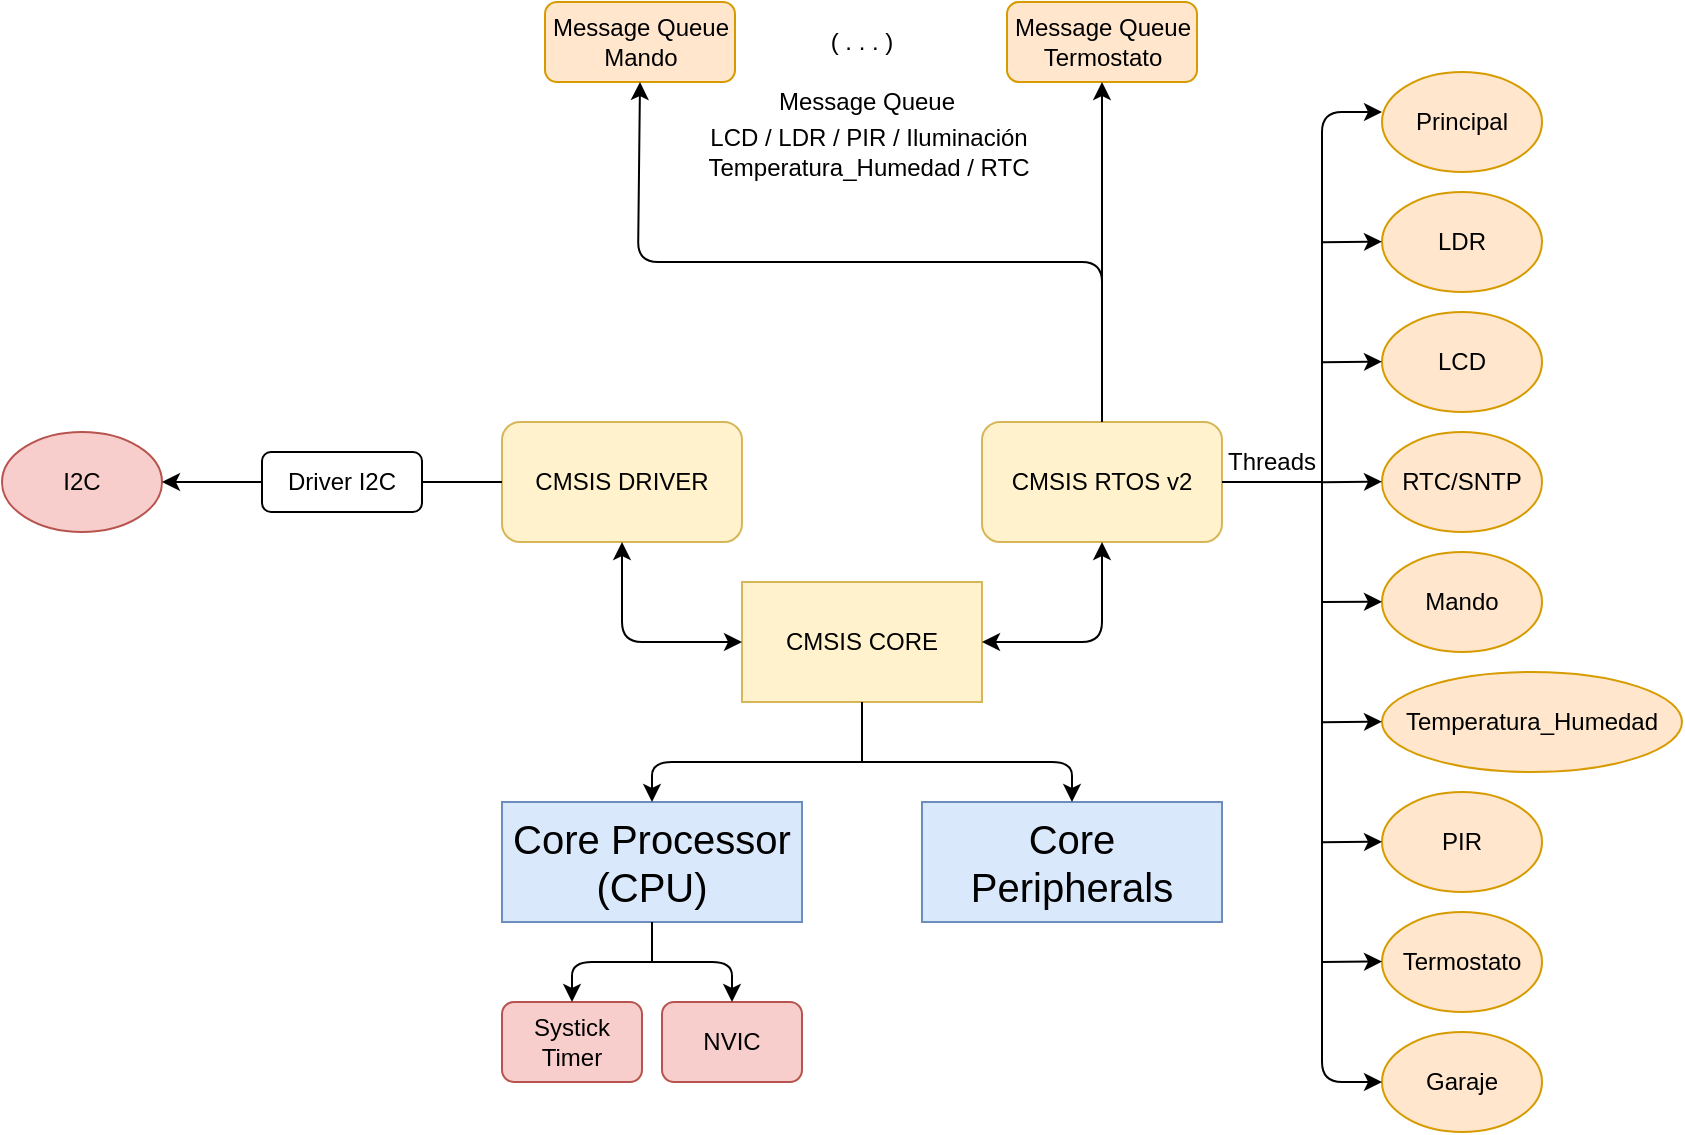 <mxfile version="13.9.9" type="device"><diagram id="dhGI02WU6yepF12g4Fa4" name="Página-1"><mxGraphModel dx="2012" dy="718" grid="1" gridSize="10" guides="1" tooltips="1" connect="1" arrows="1" fold="1" page="1" pageScale="1" pageWidth="827" pageHeight="1169" math="0" shadow="0"><root><mxCell id="0"/><mxCell id="1" parent="0"/><mxCell id="x9Kl-PmqSXFl-xGOL5Xh-1" value="&lt;span style=&quot;font-size: 20px&quot;&gt;Core Processor&lt;br&gt;(CPU)&lt;br&gt;&lt;/span&gt;" style="rounded=0;whiteSpace=wrap;html=1;fillColor=#dae8fc;strokeColor=#6c8ebf;" parent="1" vertex="1"><mxGeometry x="220" y="410" width="150" height="60" as="geometry"/></mxCell><mxCell id="x9Kl-PmqSXFl-xGOL5Xh-2" value="CMSIS CORE" style="rounded=0;whiteSpace=wrap;html=1;fillColor=#fff2cc;strokeColor=#d6b656;" parent="1" vertex="1"><mxGeometry x="340" y="300" width="120" height="60" as="geometry"/></mxCell><mxCell id="x9Kl-PmqSXFl-xGOL5Xh-3" value="CMSIS DRIVER" style="rounded=1;whiteSpace=wrap;html=1;fillColor=#fff2cc;strokeColor=#d6b656;" parent="1" vertex="1"><mxGeometry x="220" y="220" width="120" height="60" as="geometry"/></mxCell><mxCell id="x9Kl-PmqSXFl-xGOL5Xh-5" value="CMSIS RTOS v2" style="rounded=1;whiteSpace=wrap;html=1;fillColor=#fff2cc;strokeColor=#d6b656;" parent="1" vertex="1"><mxGeometry x="460" y="220" width="120" height="60" as="geometry"/></mxCell><mxCell id="x9Kl-PmqSXFl-xGOL5Xh-8" value="" style="endArrow=classic;startArrow=classic;html=1;entryX=0.5;entryY=1;entryDx=0;entryDy=0;" parent="1" target="x9Kl-PmqSXFl-xGOL5Xh-5" edge="1"><mxGeometry width="50" height="50" relative="1" as="geometry"><mxPoint x="460" y="330" as="sourcePoint"/><mxPoint x="510" y="280" as="targetPoint"/><Array as="points"><mxPoint x="520" y="330"/></Array></mxGeometry></mxCell><mxCell id="x9Kl-PmqSXFl-xGOL5Xh-9" value="" style="endArrow=classic;startArrow=classic;html=1;exitX=0.5;exitY=1;exitDx=0;exitDy=0;" parent="1" source="x9Kl-PmqSXFl-xGOL5Xh-3" edge="1"><mxGeometry width="50" height="50" relative="1" as="geometry"><mxPoint x="290" y="380" as="sourcePoint"/><mxPoint x="340" y="330" as="targetPoint"/><Array as="points"><mxPoint x="280" y="330"/></Array></mxGeometry></mxCell><mxCell id="x9Kl-PmqSXFl-xGOL5Xh-12" value="Principal" style="ellipse;whiteSpace=wrap;html=1;fillColor=#ffe6cc;strokeColor=#d79b00;" parent="1" vertex="1"><mxGeometry x="660" y="45" width="80" height="50" as="geometry"/></mxCell><mxCell id="x9Kl-PmqSXFl-xGOL5Xh-14" value="LDR" style="ellipse;whiteSpace=wrap;html=1;fillColor=#ffe6cc;strokeColor=#d79b00;" parent="1" vertex="1"><mxGeometry x="660" y="105" width="80" height="50" as="geometry"/></mxCell><mxCell id="x9Kl-PmqSXFl-xGOL5Xh-15" value="LCD" style="ellipse;whiteSpace=wrap;html=1;fillColor=#ffe6cc;strokeColor=#d79b00;" parent="1" vertex="1"><mxGeometry x="660" y="165" width="80" height="50" as="geometry"/></mxCell><mxCell id="x9Kl-PmqSXFl-xGOL5Xh-16" value="RTC/SNTP" style="ellipse;whiteSpace=wrap;html=1;fillColor=#ffe6cc;strokeColor=#d79b00;" parent="1" vertex="1"><mxGeometry x="660" y="225" width="80" height="50" as="geometry"/></mxCell><mxCell id="x9Kl-PmqSXFl-xGOL5Xh-17" value="Mando" style="ellipse;whiteSpace=wrap;html=1;fillColor=#ffe6cc;strokeColor=#d79b00;" parent="1" vertex="1"><mxGeometry x="660" y="285" width="80" height="50" as="geometry"/></mxCell><mxCell id="x9Kl-PmqSXFl-xGOL5Xh-19" value="Temperatura_Humedad" style="ellipse;whiteSpace=wrap;html=1;fillColor=#ffe6cc;strokeColor=#d79b00;" parent="1" vertex="1"><mxGeometry x="660" y="345" width="150" height="50" as="geometry"/></mxCell><mxCell id="x9Kl-PmqSXFl-xGOL5Xh-20" value="PIR" style="ellipse;whiteSpace=wrap;html=1;fillColor=#ffe6cc;strokeColor=#d79b00;" parent="1" vertex="1"><mxGeometry x="660" y="405" width="80" height="50" as="geometry"/></mxCell><mxCell id="x9Kl-PmqSXFl-xGOL5Xh-21" value="Termostato" style="ellipse;whiteSpace=wrap;html=1;fillColor=#ffe6cc;strokeColor=#d79b00;" parent="1" vertex="1"><mxGeometry x="660" y="465" width="80" height="50" as="geometry"/></mxCell><mxCell id="x9Kl-PmqSXFl-xGOL5Xh-22" value="Garaje" style="ellipse;whiteSpace=wrap;html=1;fillColor=#ffe6cc;strokeColor=#d79b00;" parent="1" vertex="1"><mxGeometry x="660" y="525" width="80" height="50" as="geometry"/></mxCell><mxCell id="x9Kl-PmqSXFl-xGOL5Xh-23" value="" style="endArrow=none;html=1;" parent="1" edge="1"><mxGeometry width="50" height="50" relative="1" as="geometry"><mxPoint x="580" y="250" as="sourcePoint"/><mxPoint x="630" y="250" as="targetPoint"/></mxGeometry></mxCell><mxCell id="x9Kl-PmqSXFl-xGOL5Xh-24" value="" style="endArrow=classic;html=1;entryX=0;entryY=0.4;entryDx=0;entryDy=0;entryPerimeter=0;" parent="1" target="x9Kl-PmqSXFl-xGOL5Xh-12" edge="1"><mxGeometry width="50" height="50" relative="1" as="geometry"><mxPoint x="630" y="310" as="sourcePoint"/><mxPoint x="670" y="260" as="targetPoint"/><Array as="points"><mxPoint x="630" y="65"/></Array></mxGeometry></mxCell><mxCell id="x9Kl-PmqSXFl-xGOL5Xh-25" value="" style="endArrow=classic;html=1;" parent="1" edge="1"><mxGeometry width="50" height="50" relative="1" as="geometry"><mxPoint x="630" y="130.17" as="sourcePoint"/><mxPoint x="660" y="129.83" as="targetPoint"/></mxGeometry></mxCell><mxCell id="x9Kl-PmqSXFl-xGOL5Xh-26" value="" style="endArrow=classic;html=1;" parent="1" edge="1"><mxGeometry width="50" height="50" relative="1" as="geometry"><mxPoint x="630" y="190.17" as="sourcePoint"/><mxPoint x="660" y="189.83" as="targetPoint"/></mxGeometry></mxCell><mxCell id="x9Kl-PmqSXFl-xGOL5Xh-27" value="" style="endArrow=classic;html=1;" parent="1" edge="1"><mxGeometry width="50" height="50" relative="1" as="geometry"><mxPoint x="630" y="250.17" as="sourcePoint"/><mxPoint x="660" y="249.83" as="targetPoint"/></mxGeometry></mxCell><mxCell id="x9Kl-PmqSXFl-xGOL5Xh-29" value="" style="endArrow=classic;html=1;" parent="1" edge="1"><mxGeometry width="50" height="50" relative="1" as="geometry"><mxPoint x="630" y="370.17" as="sourcePoint"/><mxPoint x="660" y="369.83" as="targetPoint"/></mxGeometry></mxCell><mxCell id="x9Kl-PmqSXFl-xGOL5Xh-30" value="" style="endArrow=classic;html=1;entryX=0;entryY=0.5;entryDx=0;entryDy=0;" parent="1" target="x9Kl-PmqSXFl-xGOL5Xh-22" edge="1"><mxGeometry width="50" height="50" relative="1" as="geometry"><mxPoint x="630" y="310" as="sourcePoint"/><mxPoint x="670" y="260" as="targetPoint"/><Array as="points"><mxPoint x="630" y="550"/></Array></mxGeometry></mxCell><mxCell id="x9Kl-PmqSXFl-xGOL5Xh-32" value="" style="endArrow=classic;html=1;" parent="1" edge="1"><mxGeometry width="50" height="50" relative="1" as="geometry"><mxPoint x="630" y="310" as="sourcePoint"/><mxPoint x="660" y="309.88" as="targetPoint"/></mxGeometry></mxCell><mxCell id="x9Kl-PmqSXFl-xGOL5Xh-33" value="" style="endArrow=classic;html=1;" parent="1" edge="1"><mxGeometry width="50" height="50" relative="1" as="geometry"><mxPoint x="630" y="430.12" as="sourcePoint"/><mxPoint x="660" y="429.88" as="targetPoint"/></mxGeometry></mxCell><mxCell id="x9Kl-PmqSXFl-xGOL5Xh-34" value="" style="endArrow=classic;html=1;" parent="1" edge="1"><mxGeometry width="50" height="50" relative="1" as="geometry"><mxPoint x="630" y="490" as="sourcePoint"/><mxPoint x="660" y="489.76" as="targetPoint"/></mxGeometry></mxCell><mxCell id="x9Kl-PmqSXFl-xGOL5Xh-35" value="Threads" style="text;html=1;strokeColor=none;fillColor=none;align=center;verticalAlign=middle;whiteSpace=wrap;rounded=0;" parent="1" vertex="1"><mxGeometry x="585" y="230" width="40" height="20" as="geometry"/></mxCell><mxCell id="x9Kl-PmqSXFl-xGOL5Xh-37" value="I2C" style="ellipse;whiteSpace=wrap;html=1;fillColor=#f8cecc;strokeColor=#b85450;" parent="1" vertex="1"><mxGeometry x="-30" y="225" width="80" height="50" as="geometry"/></mxCell><mxCell id="x9Kl-PmqSXFl-xGOL5Xh-40" value="" style="endArrow=none;html=1;" parent="1" edge="1"><mxGeometry width="50" height="50" relative="1" as="geometry"><mxPoint x="220" y="250" as="sourcePoint"/><mxPoint x="160" y="250" as="targetPoint"/></mxGeometry></mxCell><mxCell id="x9Kl-PmqSXFl-xGOL5Xh-43" value="" style="endArrow=classic;html=1;entryX=1;entryY=0.5;entryDx=0;entryDy=0;" parent="1" target="x9Kl-PmqSXFl-xGOL5Xh-47" edge="1"><mxGeometry width="50" height="50" relative="1" as="geometry"><mxPoint x="160" y="250" as="sourcePoint"/><mxPoint x="130" y="250" as="targetPoint"/></mxGeometry></mxCell><mxCell id="x9Kl-PmqSXFl-xGOL5Xh-47" value="Driver I2C" style="rounded=1;whiteSpace=wrap;html=1;" parent="1" vertex="1"><mxGeometry x="100" y="235" width="80" height="30" as="geometry"/></mxCell><mxCell id="x9Kl-PmqSXFl-xGOL5Xh-50" value="" style="endArrow=classic;html=1;exitX=0;exitY=0.5;exitDx=0;exitDy=0;" parent="1" edge="1" source="x9Kl-PmqSXFl-xGOL5Xh-47"><mxGeometry width="50" height="50" relative="1" as="geometry"><mxPoint x="30" y="250.0" as="sourcePoint"/><mxPoint x="50" y="250" as="targetPoint"/></mxGeometry></mxCell><mxCell id="x9Kl-PmqSXFl-xGOL5Xh-53" value="&lt;span style=&quot;font-size: 20px&quot;&gt;Core Peripherals&lt;br&gt;&lt;/span&gt;" style="rounded=0;whiteSpace=wrap;html=1;fillColor=#dae8fc;strokeColor=#6c8ebf;" parent="1" vertex="1"><mxGeometry x="430" y="410" width="150" height="60" as="geometry"/></mxCell><mxCell id="x9Kl-PmqSXFl-xGOL5Xh-54" value="" style="endArrow=none;html=1;" parent="1" edge="1"><mxGeometry width="50" height="50" relative="1" as="geometry"><mxPoint x="400" y="390" as="sourcePoint"/><mxPoint x="400" y="360" as="targetPoint"/></mxGeometry></mxCell><mxCell id="x9Kl-PmqSXFl-xGOL5Xh-55" value="" style="endArrow=classic;html=1;entryX=0.5;entryY=0;entryDx=0;entryDy=0;" parent="1" target="x9Kl-PmqSXFl-xGOL5Xh-53" edge="1"><mxGeometry width="50" height="50" relative="1" as="geometry"><mxPoint x="400" y="390" as="sourcePoint"/><mxPoint x="510" y="370" as="targetPoint"/><Array as="points"><mxPoint x="505" y="390"/></Array></mxGeometry></mxCell><mxCell id="x9Kl-PmqSXFl-xGOL5Xh-56" value="" style="endArrow=classic;html=1;entryX=0.5;entryY=0;entryDx=0;entryDy=0;" parent="1" target="x9Kl-PmqSXFl-xGOL5Xh-1" edge="1"><mxGeometry width="50" height="50" relative="1" as="geometry"><mxPoint x="400" y="390" as="sourcePoint"/><mxPoint x="305" y="355" as="targetPoint"/><Array as="points"><mxPoint x="295" y="390"/></Array></mxGeometry></mxCell><mxCell id="x9Kl-PmqSXFl-xGOL5Xh-57" value="Systick&lt;br&gt;Timer" style="rounded=1;whiteSpace=wrap;html=1;fillColor=#f8cecc;strokeColor=#b85450;" parent="1" vertex="1"><mxGeometry x="220" y="510" width="70" height="40" as="geometry"/></mxCell><mxCell id="x9Kl-PmqSXFl-xGOL5Xh-58" value="NVIC" style="rounded=1;whiteSpace=wrap;html=1;fillColor=#f8cecc;strokeColor=#b85450;" parent="1" vertex="1"><mxGeometry x="300" y="510" width="70" height="40" as="geometry"/></mxCell><mxCell id="x9Kl-PmqSXFl-xGOL5Xh-59" value="" style="endArrow=none;html=1;entryX=0.5;entryY=1;entryDx=0;entryDy=0;" parent="1" edge="1"><mxGeometry width="50" height="50" relative="1" as="geometry"><mxPoint x="295" y="490" as="sourcePoint"/><mxPoint x="295" y="470" as="targetPoint"/></mxGeometry></mxCell><mxCell id="x9Kl-PmqSXFl-xGOL5Xh-60" value="" style="endArrow=classic;html=1;entryX=0.5;entryY=0;entryDx=0;entryDy=0;" parent="1" target="x9Kl-PmqSXFl-xGOL5Xh-58" edge="1"><mxGeometry width="50" height="50" relative="1" as="geometry"><mxPoint x="295" y="490" as="sourcePoint"/><mxPoint x="330" y="510" as="targetPoint"/><Array as="points"><mxPoint x="335" y="490"/></Array></mxGeometry></mxCell><mxCell id="x9Kl-PmqSXFl-xGOL5Xh-61" value="" style="endArrow=classic;html=1;entryX=0.5;entryY=0;entryDx=0;entryDy=0;" parent="1" target="x9Kl-PmqSXFl-xGOL5Xh-57" edge="1"><mxGeometry width="50" height="50" relative="1" as="geometry"><mxPoint x="295" y="490" as="sourcePoint"/><mxPoint x="345" y="440" as="targetPoint"/><Array as="points"><mxPoint x="255" y="490"/></Array></mxGeometry></mxCell><mxCell id="x9Kl-PmqSXFl-xGOL5Xh-63" value="Message Queue&lt;br&gt;Mando" style="rounded=1;whiteSpace=wrap;html=1;fillColor=#ffe6cc;strokeColor=#d79b00;" parent="1" vertex="1"><mxGeometry x="241.5" y="10" width="95" height="40" as="geometry"/></mxCell><mxCell id="x9Kl-PmqSXFl-xGOL5Xh-64" value="" style="endArrow=classic;html=1;entryX=0.5;entryY=1;entryDx=0;entryDy=0;exitX=0.5;exitY=0;exitDx=0;exitDy=0;" parent="1" source="x9Kl-PmqSXFl-xGOL5Xh-5" target="x9Kl-PmqSXFl-xGOL5Xh-63" edge="1"><mxGeometry width="50" height="50" relative="1" as="geometry"><mxPoint x="517.5" y="220" as="sourcePoint"/><mxPoint x="567.5" y="170" as="targetPoint"/><Array as="points"><mxPoint x="520" y="140"/><mxPoint x="288" y="140"/></Array></mxGeometry></mxCell><mxCell id="x9Kl-PmqSXFl-xGOL5Xh-65" value="( . . . )" style="text;html=1;strokeColor=none;fillColor=none;align=center;verticalAlign=middle;whiteSpace=wrap;rounded=0;" parent="1" vertex="1"><mxGeometry x="380" y="20" width="40" height="20" as="geometry"/></mxCell><mxCell id="x9Kl-PmqSXFl-xGOL5Xh-66" value="Message Queue&lt;br&gt;Termostato" style="rounded=1;whiteSpace=wrap;html=1;fillColor=#ffe6cc;strokeColor=#d79b00;" parent="1" vertex="1"><mxGeometry x="472.5" y="10" width="95" height="40" as="geometry"/></mxCell><mxCell id="x9Kl-PmqSXFl-xGOL5Xh-67" value="" style="endArrow=classic;html=1;entryX=0.5;entryY=1;entryDx=0;entryDy=0;" parent="1" target="x9Kl-PmqSXFl-xGOL5Xh-66" edge="1"><mxGeometry width="50" height="50" relative="1" as="geometry"><mxPoint x="520" y="160" as="sourcePoint"/><mxPoint x="519.5" y="80" as="targetPoint"/></mxGeometry></mxCell><mxCell id="x9Kl-PmqSXFl-xGOL5Xh-68" value="LCD / LDR / PIR / Iluminación&lt;br&gt;Temperatura_Humedad / RTC" style="text;html=1;align=center;verticalAlign=middle;resizable=0;points=[];autosize=1;" parent="1" vertex="1"><mxGeometry x="312.5" y="70" width="180" height="30" as="geometry"/></mxCell><mxCell id="x9Kl-PmqSXFl-xGOL5Xh-69" value="Message Queue" style="text;html=1;strokeColor=none;fillColor=none;align=center;verticalAlign=middle;whiteSpace=wrap;rounded=0;" parent="1" vertex="1"><mxGeometry x="348.25" y="50" width="108.5" height="20" as="geometry"/></mxCell></root></mxGraphModel></diagram></mxfile>